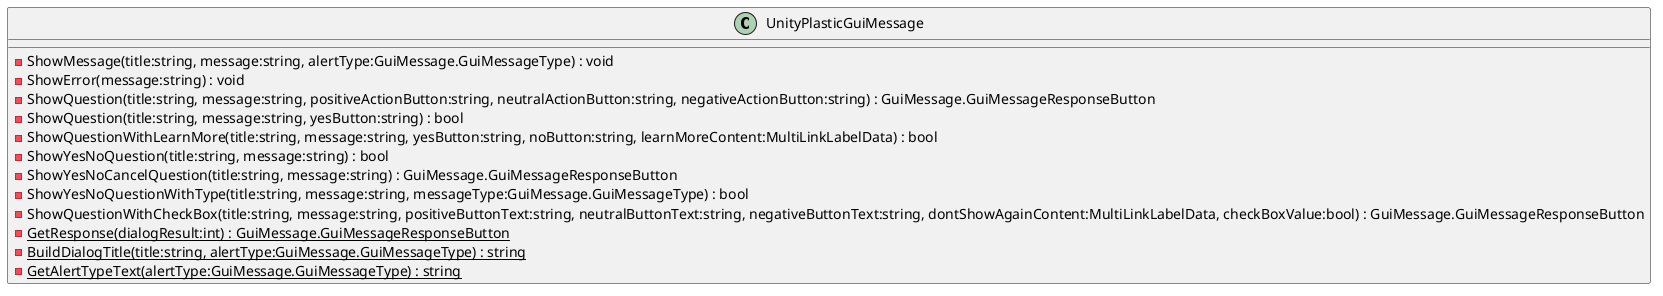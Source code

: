 @startuml
class UnityPlasticGuiMessage {
    - ShowMessage(title:string, message:string, alertType:GuiMessage.GuiMessageType) : void
    - ShowError(message:string) : void
    - ShowQuestion(title:string, message:string, positiveActionButton:string, neutralActionButton:string, negativeActionButton:string) : GuiMessage.GuiMessageResponseButton
    - ShowQuestion(title:string, message:string, yesButton:string) : bool
    - ShowQuestionWithLearnMore(title:string, message:string, yesButton:string, noButton:string, learnMoreContent:MultiLinkLabelData) : bool
    - ShowYesNoQuestion(title:string, message:string) : bool
    - ShowYesNoCancelQuestion(title:string, message:string) : GuiMessage.GuiMessageResponseButton
    - ShowYesNoQuestionWithType(title:string, message:string, messageType:GuiMessage.GuiMessageType) : bool
    - ShowQuestionWithCheckBox(title:string, message:string, positiveButtonText:string, neutralButtonText:string, negativeButtonText:string, dontShowAgainContent:MultiLinkLabelData, checkBoxValue:bool) : GuiMessage.GuiMessageResponseButton
    {static} - GetResponse(dialogResult:int) : GuiMessage.GuiMessageResponseButton
    {static} - BuildDialogTitle(title:string, alertType:GuiMessage.GuiMessageType) : string
    {static} - GetAlertTypeText(alertType:GuiMessage.GuiMessageType) : string
}
@enduml
